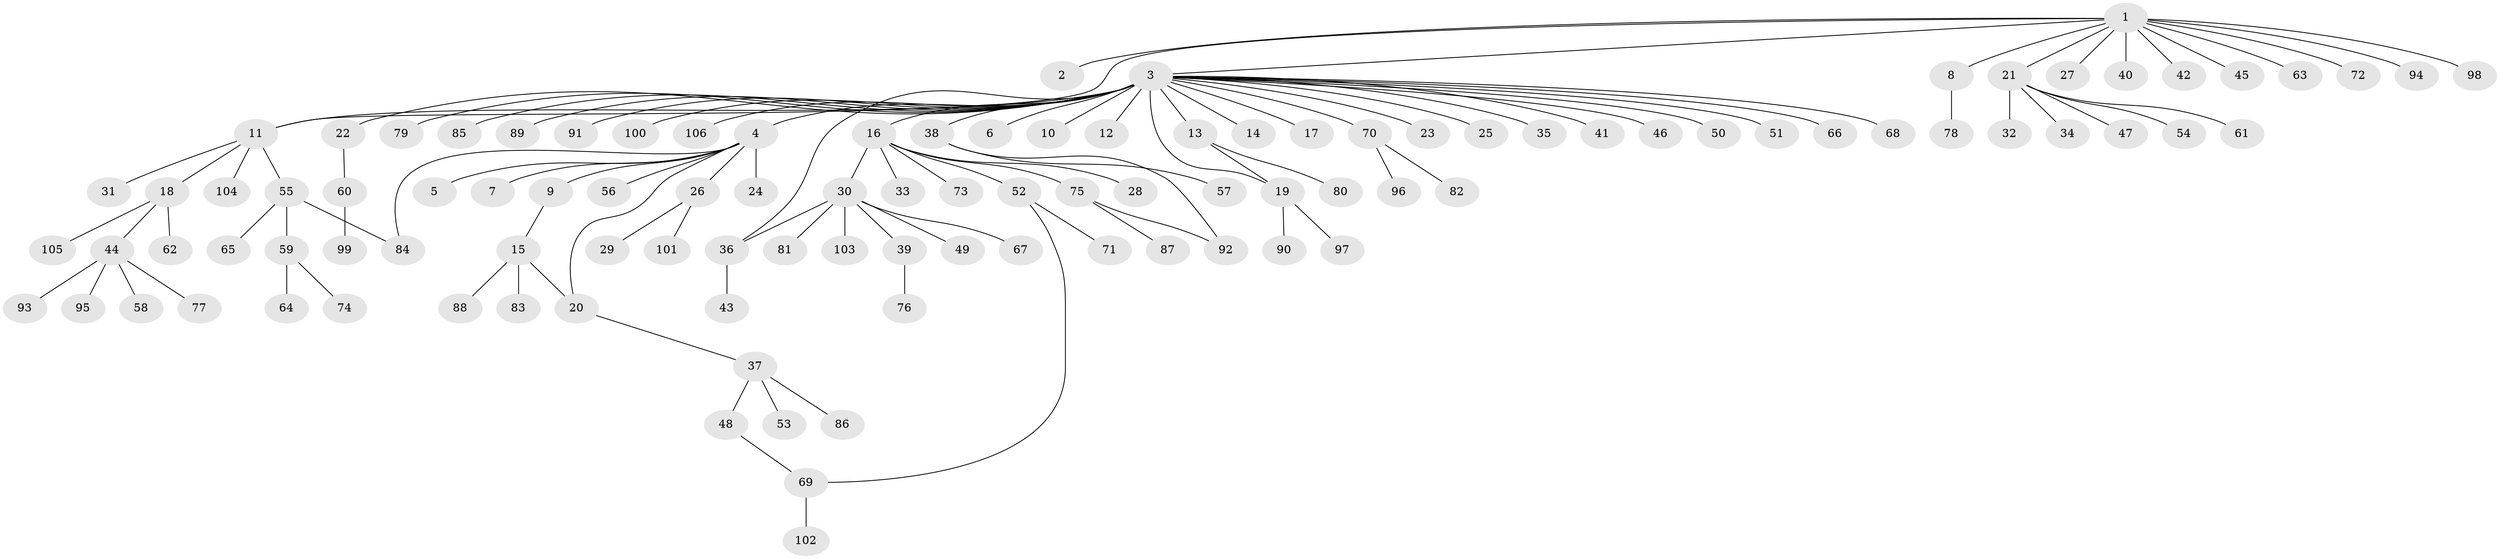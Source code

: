 // Generated by graph-tools (version 1.1) at 2025/01/03/09/25 03:01:42]
// undirected, 106 vertices, 112 edges
graph export_dot {
graph [start="1"]
  node [color=gray90,style=filled];
  1;
  2;
  3;
  4;
  5;
  6;
  7;
  8;
  9;
  10;
  11;
  12;
  13;
  14;
  15;
  16;
  17;
  18;
  19;
  20;
  21;
  22;
  23;
  24;
  25;
  26;
  27;
  28;
  29;
  30;
  31;
  32;
  33;
  34;
  35;
  36;
  37;
  38;
  39;
  40;
  41;
  42;
  43;
  44;
  45;
  46;
  47;
  48;
  49;
  50;
  51;
  52;
  53;
  54;
  55;
  56;
  57;
  58;
  59;
  60;
  61;
  62;
  63;
  64;
  65;
  66;
  67;
  68;
  69;
  70;
  71;
  72;
  73;
  74;
  75;
  76;
  77;
  78;
  79;
  80;
  81;
  82;
  83;
  84;
  85;
  86;
  87;
  88;
  89;
  90;
  91;
  92;
  93;
  94;
  95;
  96;
  97;
  98;
  99;
  100;
  101;
  102;
  103;
  104;
  105;
  106;
  1 -- 2;
  1 -- 3;
  1 -- 8;
  1 -- 11;
  1 -- 21;
  1 -- 27;
  1 -- 40;
  1 -- 42;
  1 -- 45;
  1 -- 63;
  1 -- 72;
  1 -- 94;
  1 -- 98;
  3 -- 4;
  3 -- 6;
  3 -- 10;
  3 -- 11;
  3 -- 12;
  3 -- 13;
  3 -- 14;
  3 -- 16;
  3 -- 17;
  3 -- 19;
  3 -- 22;
  3 -- 23;
  3 -- 25;
  3 -- 35;
  3 -- 36;
  3 -- 38;
  3 -- 41;
  3 -- 46;
  3 -- 50;
  3 -- 51;
  3 -- 66;
  3 -- 68;
  3 -- 70;
  3 -- 79;
  3 -- 85;
  3 -- 89;
  3 -- 91;
  3 -- 100;
  3 -- 106;
  4 -- 5;
  4 -- 7;
  4 -- 9;
  4 -- 20;
  4 -- 24;
  4 -- 26;
  4 -- 56;
  4 -- 84;
  8 -- 78;
  9 -- 15;
  11 -- 18;
  11 -- 31;
  11 -- 55;
  11 -- 104;
  13 -- 19;
  13 -- 80;
  15 -- 20;
  15 -- 83;
  15 -- 88;
  16 -- 28;
  16 -- 30;
  16 -- 33;
  16 -- 52;
  16 -- 73;
  16 -- 75;
  18 -- 44;
  18 -- 62;
  18 -- 105;
  19 -- 90;
  19 -- 97;
  20 -- 37;
  21 -- 32;
  21 -- 34;
  21 -- 47;
  21 -- 54;
  21 -- 61;
  22 -- 60;
  26 -- 29;
  26 -- 101;
  30 -- 36;
  30 -- 39;
  30 -- 49;
  30 -- 67;
  30 -- 81;
  30 -- 103;
  36 -- 43;
  37 -- 48;
  37 -- 53;
  37 -- 86;
  38 -- 57;
  38 -- 92;
  39 -- 76;
  44 -- 58;
  44 -- 77;
  44 -- 93;
  44 -- 95;
  48 -- 69;
  52 -- 69;
  52 -- 71;
  55 -- 59;
  55 -- 65;
  55 -- 84;
  59 -- 64;
  59 -- 74;
  60 -- 99;
  69 -- 102;
  70 -- 82;
  70 -- 96;
  75 -- 87;
  75 -- 92;
}
